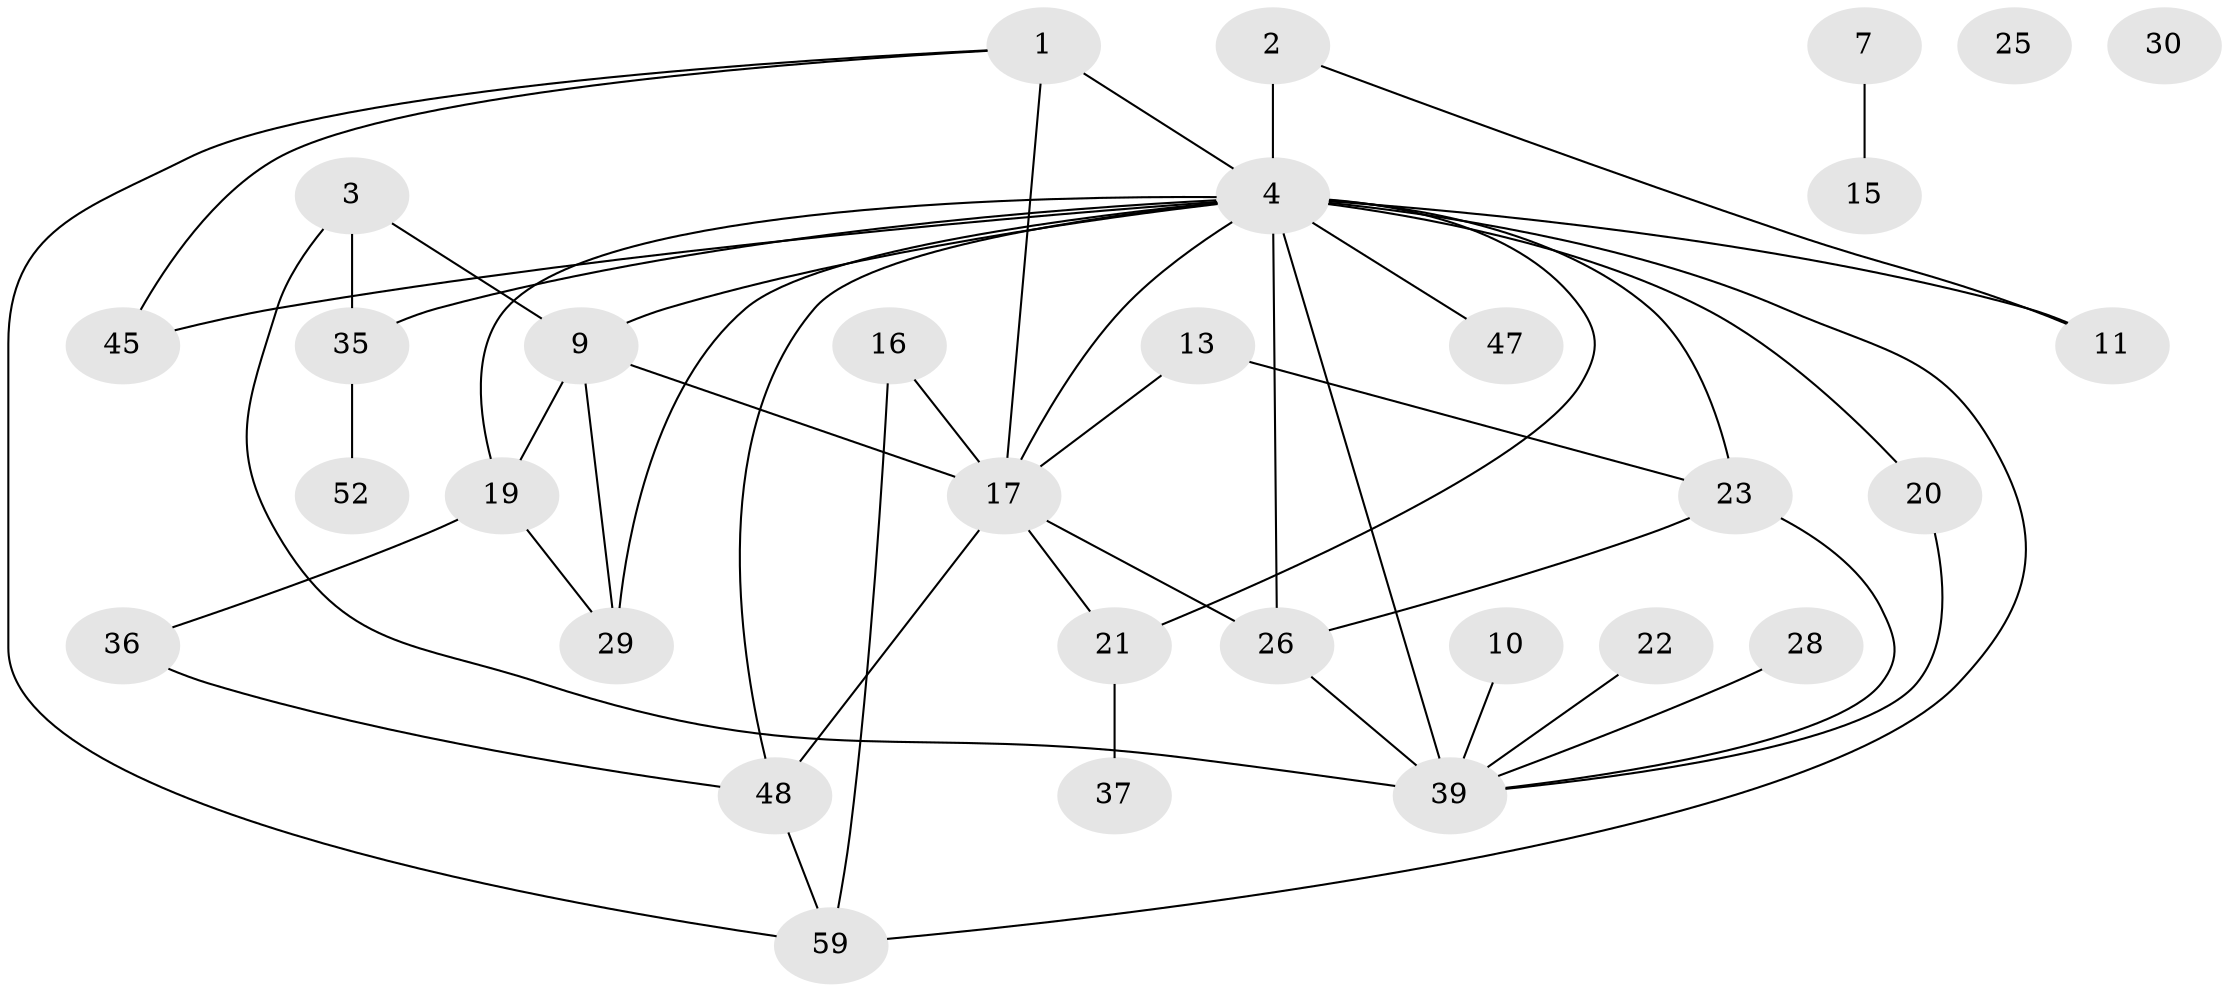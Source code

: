 // original degree distribution, {5: 0.1111111111111111, 3: 0.30158730158730157, 6: 0.047619047619047616, 1: 0.2698412698412698, 4: 0.09523809523809523, 2: 0.12698412698412698, 0: 0.015873015873015872, 8: 0.015873015873015872, 7: 0.015873015873015872}
// Generated by graph-tools (version 1.1) at 2025/16/03/04/25 18:16:45]
// undirected, 31 vertices, 48 edges
graph export_dot {
graph [start="1"]
  node [color=gray90,style=filled];
  1 [super="+34"];
  2;
  3;
  4 [super="+51+43+12+5+6+8"];
  7;
  9 [super="+24"];
  10;
  11;
  13 [super="+42"];
  15 [super="+32"];
  16 [super="+27"];
  17 [super="+58+44"];
  19 [super="+46"];
  20;
  21;
  22;
  23 [super="+40"];
  25 [super="+63"];
  26 [super="+33"];
  28;
  29 [super="+60"];
  30;
  35 [super="+49"];
  36;
  37;
  39 [super="+55+41"];
  45;
  47;
  48 [super="+54"];
  52;
  59 [super="+61"];
  1 -- 45;
  1 -- 59;
  1 -- 4 [weight=3];
  1 -- 17;
  2 -- 11;
  2 -- 4 [weight=2];
  3 -- 9;
  3 -- 39;
  3 -- 35;
  4 -- 48 [weight=2];
  4 -- 39 [weight=2];
  4 -- 26 [weight=2];
  4 -- 45 [weight=2];
  4 -- 11 [weight=2];
  4 -- 47;
  4 -- 20;
  4 -- 21;
  4 -- 23;
  4 -- 9;
  4 -- 59;
  4 -- 35;
  4 -- 19;
  4 -- 29;
  4 -- 17;
  7 -- 15;
  9 -- 29;
  9 -- 19;
  9 -- 17;
  10 -- 39;
  13 -- 17;
  13 -- 23;
  16 -- 59;
  16 -- 17 [weight=2];
  17 -- 26;
  17 -- 21;
  17 -- 48;
  19 -- 29;
  19 -- 36;
  20 -- 39;
  21 -- 37;
  22 -- 39;
  23 -- 39;
  23 -- 26;
  26 -- 39 [weight=2];
  28 -- 39;
  35 -- 52;
  36 -- 48;
  48 -- 59;
}
